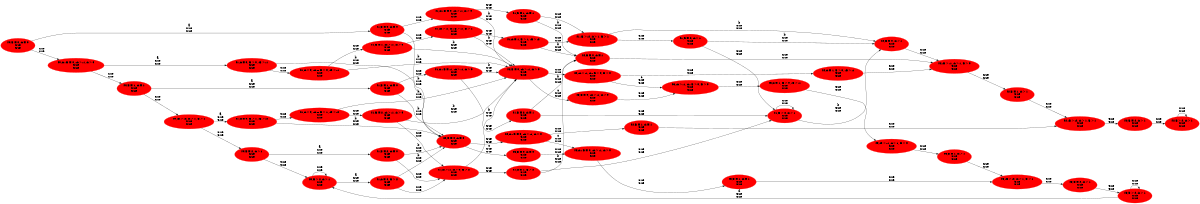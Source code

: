 digraph regg {
 rankdir=LR;
 size="8,5"
0 [label="s0,B = 0, A = 0\ntrue\ntrue",color=red, style=filled];
1 [label="s0,A - B = 0, -A > -1, A > 0\ntrue\ntrue",color=red, style=filled];
2 [label="s1,B = 0, A = 0\ntrue\ntrue",color=red, style=filled];
3 [label="s0,B = 1, A = 1\ntrue\ntrue",color=red, style=filled];
4 [label="s1,A = 0, B > 0, -B > -1\ntrue\ntrue",color=red, style=filled];
5 [label="s1,A - B = 0, -A > -1, A > 0\ntrue\ntrue",color=red, style=filled];
6 [label="s2,B = 0, A = 0\ntrue\ntrue",color=red, style=filled];
7 [label="s0,-B > -2, A > 1, B > 1\ntrue\ntrue",color=red, style=filled];
8 [label="s1,B = 1, A = 0\ntrue\ntrue",color=red, style=filled];
9 [label="s1,A > 0, -A + B > 0, -B > -1\ntrue\ntrue",color=red, style=filled];
10 [label="s1,B = 1, A = 1\ntrue\ntrue",color=red, style=filled];
11 [label="s2,B = 0, -A > -1, A > 0\ntrue\ntrue",color=red, style=filled];
12 [label="s2,A - B = 0, -A > -1, A > 0\ntrue\ntrue",color=red, style=filled];
13 [label="s3,B = 0, A = 0\ntrue\ntrue",color=red, style=filled];
14 [label="s0,B = 2, A > 1\ntrue\ntrue",color=red, style=filled];
15 [label="s1,A = 0, B > 1, -B > -2\ntrue\ntrue",color=red, style=filled];
16 [label="s1,A - B = -1, -A > -1, A > 0\ntrue\ntrue",color=red, style=filled];
17 [label="s1,B = 1, -A > -1, A > 0\ntrue\ntrue",color=red, style=filled];
18 [label="s1,-B > -2, A > 1, B > 1\ntrue\ntrue",color=red, style=filled];
19 [label="s2,B = 0, A = 1\ntrue\ntrue",color=red, style=filled];
20 [label="s2,-A > -1, A - B > 0, B > 0\ntrue\ntrue",color=red, style=filled];
21 [label="s3,B = 0, -A > -1, A > 0\ntrue\ntrue",color=red, style=filled];
22 [label="s2,B = 1, A = 1\ntrue\ntrue",color=red, style=filled];
23 [label="s3,A - B = 0, -A > -1, A > 0\ntrue\ntrue",color=red, style=filled];
24 [label="s0,B > 2, A > 1\ntrue\ntrue",color=red, style=filled];
25 [label="s1,B = 2, A = 0\ntrue\ntrue",color=red, style=filled];
26 [label="s1,A > 0, -A + B > 1, -B > -2\ntrue\ntrue",color=red, style=filled];
27 [label="s1,B = 2, A = 1\ntrue\ntrue",color=red, style=filled];
28 [label="s1,-A > -1, A - B > -1, B > 1\ntrue\ntrue",color=red, style=filled];
29 [label="s1,B = 2, A > 1\ntrue\ntrue",color=red, style=filled];
30 [label="s2,B = 0, A > 1\ntrue\ntrue",color=red, style=filled];
31 [label="s2,-B > -1, A > 1, B > 0\ntrue\ntrue",color=red, style=filled];
32 [label="s2,A = 1, B > 0, -B > -1\ntrue\ntrue",color=red, style=filled];
33 [label="s3,-A > -1, A - B > 0, B > 0\ntrue\ntrue",color=red, style=filled];
34 [label="s2,-B > -2, A > 1, B > 1\ntrue\ntrue",color=red, style=filled];
35 [label="s3,B = 1, A = 1\ntrue\ntrue",color=red, style=filled];
36 [label="s1,A = 0, B > 2\ntrue\ntrue",color=red, style=filled];
37 [label="s1,-A > -1, A > 0, B > 2\ntrue\ntrue",color=red, style=filled];
38 [label="s1,B = 2, -A > -1, A > 0\ntrue\ntrue",color=red, style=filled];
39 [label="s1,B > 2, A > 1\ntrue\ntrue",color=red, style=filled];
40 [label="s1,A = 1, B > 1, -B > -2\ntrue\ntrue",color=red, style=filled];
41 [label="s2,B = 1, A > 1\ntrue\ntrue",color=red, style=filled];
42 [label="s3,A = 1, B > 0, -B > -1\ntrue\ntrue",color=red, style=filled];
43 [label="s2,B = 2, A > 1\ntrue\ntrue",color=red, style=filled];
44 [label="s3,-B > -2, A > 1, B > 1\ntrue\ntrue",color=red, style=filled];
45 [label="s1,A = 1, B > 2\ntrue\ntrue",color=red, style=filled];
46 [label="s3,-B > -1, A > 1, B > 0\ntrue\ntrue",color=red, style=filled];
47 [label="s2,B > 2, A > 1\ntrue\ntrue",color=red, style=filled];
48 [label="s3,B = 2, A > 1\ntrue\ntrue",color=red, style=filled];
49 [label="s3,B = 1, A > 1\ntrue\ntrue",color=red, style=filled];
50 [label="s3,B > 2, A > 1\ntrue\ntrue",color=red, style=filled];
0 -> 1 [label="\ntrue\ntrue"];
0 -> 2 [label="a\ntrue\ntrue"];
1 -> 3 [label="\ntrue\ntrue"];
1 -> 4 [label="a\ntrue\ntrue"];
2 -> 5 [label="\ntrue\ntrue"];
2 -> 6 [label="b\ntrue\ntrue"];
3 -> 7 [label="\ntrue\ntrue"];
3 -> 8 [label="a\ntrue\ntrue"];
4 -> 9 [label="\ntrue\ntrue"];
4 -> 6 [label="b\ntrue\ntrue"];
5 -> 10 [label="\ntrue\ntrue"];
5 -> 11 [label="b\ntrue\ntrue"];
6 -> 12 [label="\ntrue\ntrue"];
6 -> 13 [label="c\ntrue\ntrue"];
7 -> 14 [label="\ntrue\ntrue"];
7 -> 15 [label="a\ntrue\ntrue"];
8 -> 16 [label="\ntrue\ntrue"];
8 -> 6 [label="b\ntrue\ntrue"];
9 -> 17 [label="\ntrue\ntrue"];
9 -> 11 [label="b\ntrue\ntrue"];
10 -> 18 [label="\ntrue\ntrue"];
10 -> 19 [label="b\ntrue\ntrue"];
11 -> 20 [label="\ntrue\ntrue"];
11 -> 21 [label="c\ntrue\ntrue"];
12 -> 22 [label="\ntrue\ntrue"];
12 -> 23 [label="c\ntrue\ntrue"];
13 -> 23 [label="\ntrue\ntrue"];
14 -> 24 [label="\ntrue\ntrue"];
14 -> 25 [label="a\ntrue\ntrue"];
15 -> 26 [label="\ntrue\ntrue"];
15 -> 6 [label="b\ntrue\ntrue"];
16 -> 27 [label="\ntrue\ntrue"];
16 -> 11 [label="b\ntrue\ntrue"];
17 -> 28 [label="\ntrue\ntrue"];
17 -> 11 [label="b\ntrue\ntrue"];
18 -> 29 [label="\ntrue\ntrue"];
18 -> 30 [label="b\ntrue\ntrue"];
19 -> 31 [label="\ntrue\ntrue"];
20 -> 32 [label="\ntrue\ntrue"];
20 -> 33 [label="c\ntrue\ntrue"];
21 -> 33 [label="\ntrue\ntrue"];
22 -> 34 [label="\ntrue\ntrue"];
23 -> 35 [label="\ntrue\ntrue"];
24 -> 24 [label="\ntrue\ntrue"];
24 -> 36 [label="a\ntrue\ntrue"];
25 -> 37 [label="\ntrue\ntrue"];
25 -> 6 [label="b\ntrue\ntrue"];
26 -> 38 [label="\ntrue\ntrue"];
26 -> 11 [label="b\ntrue\ntrue"];
27 -> 39 [label="\ntrue\ntrue"];
27 -> 19 [label="b\ntrue\ntrue"];
28 -> 40 [label="\ntrue\ntrue"];
28 -> 11 [label="b\ntrue\ntrue"];
29 -> 39 [label="\ntrue\ntrue"];
29 -> 30 [label="b\ntrue\ntrue"];
30 -> 31 [label="\ntrue\ntrue"];
31 -> 41 [label="\ntrue\ntrue"];
32 -> 31 [label="\ntrue\ntrue"];
33 -> 42 [label="\ntrue\ntrue"];
34 -> 43 [label="\ntrue\ntrue"];
35 -> 44 [label="\ntrue\ntrue"];
36 -> 37 [label="\ntrue\ntrue"];
36 -> 6 [label="b\ntrue\ntrue"];
37 -> 45 [label="\ntrue\ntrue"];
37 -> 11 [label="b\ntrue\ntrue"];
38 -> 37 [label="\ntrue\ntrue"];
38 -> 11 [label="b\ntrue\ntrue"];
39 -> 39 [label="\ntrue\ntrue"];
39 -> 30 [label="b\ntrue\ntrue"];
40 -> 18 [label="\ntrue\ntrue"];
40 -> 19 [label="b\ntrue\ntrue"];
41 -> 34 [label="\ntrue\ntrue"];
42 -> 46 [label="\ntrue\ntrue"];
43 -> 47 [label="\ntrue\ntrue"];
44 -> 48 [label="\ntrue\ntrue"];
45 -> 39 [label="\ntrue\ntrue"];
45 -> 19 [label="b\ntrue\ntrue"];
46 -> 49 [label="\ntrue\ntrue"];
47 -> 47 [label="\ntrue\ntrue"];
48 -> 50 [label="\ntrue\ntrue"];
49 -> 44 [label="\ntrue\ntrue"];
50 -> 50 [label="\ntrue\ntrue"];
50 -> 24 [label="d\ntrue\ntrue"];
}